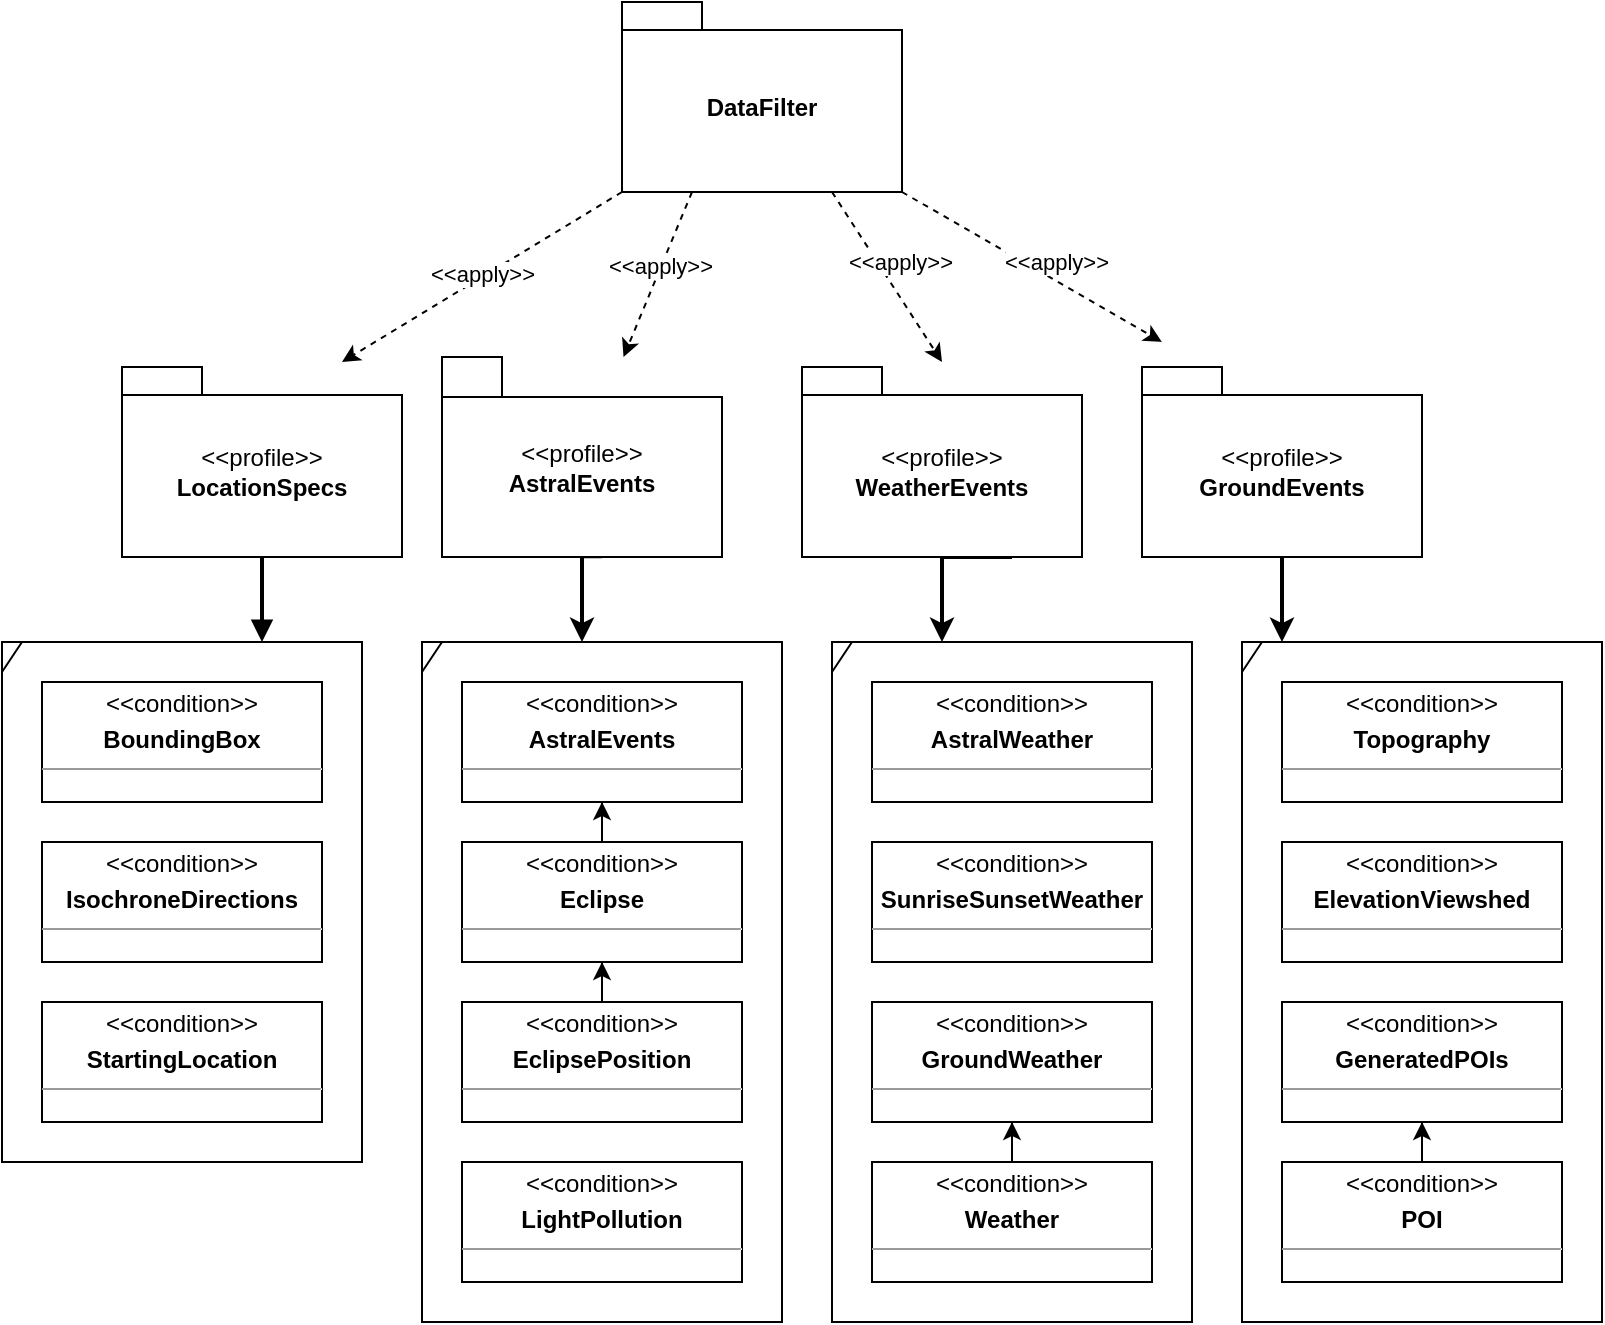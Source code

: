 <mxfile version="22.1.2" type="device">
  <diagram name="Page-1" id="sG-iVkph72n37jZIMQ_9">
    <mxGraphModel dx="934" dy="655" grid="1" gridSize="10" guides="1" tooltips="1" connect="1" arrows="1" fold="1" page="1" pageScale="1" pageWidth="850" pageHeight="1100" math="0" shadow="0">
      <root>
        <mxCell id="0" />
        <mxCell id="1" parent="0" />
        <mxCell id="1Yhe4vhAS-XiODtyZWqo-4" style="edgeStyle=orthogonalEdgeStyle;rounded=0;orthogonalLoop=1;jettySize=auto;html=1;exitX=0.57;exitY=0.996;exitDx=0;exitDy=0;exitPerimeter=0;strokeWidth=2;" parent="1" source="dzxSeRRooD2-tKsepTvi-1" target="Ktbmu5-_LBryk0V5W4RT-8" edge="1">
          <mxGeometry relative="1" as="geometry">
            <Array as="points">
              <mxPoint x="300" y="347" />
            </Array>
          </mxGeometry>
        </mxCell>
        <mxCell id="dzxSeRRooD2-tKsepTvi-1" value="&lt;span style=&quot;font-weight: normal;&quot;&gt;&amp;lt;&amp;lt;profile&amp;gt;&amp;gt;&lt;/span&gt;&lt;br&gt;AstralEvents" style="shape=folder;fontStyle=1;spacingTop=10;tabWidth=30;tabHeight=20;tabPosition=left;html=1;whiteSpace=wrap;" parent="1" vertex="1">
          <mxGeometry x="230" y="247.5" width="140" height="100" as="geometry" />
        </mxCell>
        <mxCell id="tlefaPczOhtO-pGomzKn-4" style="edgeStyle=orthogonalEdgeStyle;rounded=0;orthogonalLoop=1;jettySize=auto;html=1;exitX=0.75;exitY=1;exitDx=0;exitDy=0;exitPerimeter=0;strokeWidth=2;" parent="1" source="TmB3VAe8YsK68gOLwhjx-1" target="1Yhe4vhAS-XiODtyZWqo-17" edge="1">
          <mxGeometry relative="1" as="geometry">
            <Array as="points">
              <mxPoint x="480" y="348" />
            </Array>
          </mxGeometry>
        </mxCell>
        <mxCell id="TmB3VAe8YsK68gOLwhjx-1" value="&lt;span style=&quot;font-weight: normal;&quot;&gt;&amp;lt;&amp;lt;profile&amp;gt;&amp;gt;&lt;/span&gt;&lt;br&gt;WeatherEvents" style="shape=folder;fontStyle=1;spacingTop=10;tabWidth=40;tabHeight=14;tabPosition=left;html=1;whiteSpace=wrap;" parent="1" vertex="1">
          <mxGeometry x="410" y="252.5" width="140" height="95" as="geometry" />
        </mxCell>
        <mxCell id="tlefaPczOhtO-pGomzKn-15" style="edgeStyle=orthogonalEdgeStyle;rounded=0;orthogonalLoop=1;jettySize=auto;html=1;exitX=0.5;exitY=1;exitDx=0;exitDy=0;exitPerimeter=0;strokeWidth=2;" parent="1" source="i413W64cs5G-LIZCn9pH-2" target="tlefaPczOhtO-pGomzKn-13" edge="1">
          <mxGeometry relative="1" as="geometry">
            <Array as="points">
              <mxPoint x="650" y="380" />
              <mxPoint x="650" y="380" />
            </Array>
          </mxGeometry>
        </mxCell>
        <mxCell id="i413W64cs5G-LIZCn9pH-2" value="&lt;span style=&quot;font-weight: normal;&quot;&gt;&amp;lt;&amp;lt;profile&amp;gt;&amp;gt;&lt;/span&gt;&lt;br&gt;GroundEvents" style="shape=folder;fontStyle=1;spacingTop=10;tabWidth=40;tabHeight=14;tabPosition=left;html=1;whiteSpace=wrap;" parent="1" vertex="1">
          <mxGeometry x="580" y="252.5" width="140" height="95" as="geometry" />
        </mxCell>
        <mxCell id="Ktbmu5-_LBryk0V5W4RT-3" style="edgeStyle=orthogonalEdgeStyle;rounded=0;orthogonalLoop=1;jettySize=auto;html=1;endArrow=block;endFill=1;strokeWidth=2;" parent="1" source="zeHorGPUe3edCLy3kkUe-2" target="Ktbmu5-_LBryk0V5W4RT-2" edge="1">
          <mxGeometry relative="1" as="geometry">
            <Array as="points">
              <mxPoint x="140" y="360" />
              <mxPoint x="140" y="360" />
            </Array>
          </mxGeometry>
        </mxCell>
        <mxCell id="zeHorGPUe3edCLy3kkUe-2" value="&lt;span style=&quot;font-weight: normal;&quot;&gt;&amp;lt;&amp;lt;profile&amp;gt;&amp;gt;&lt;/span&gt;&lt;br&gt;LocationSpecs" style="shape=folder;fontStyle=1;spacingTop=10;tabWidth=40;tabHeight=14;tabPosition=left;html=1;whiteSpace=wrap;" parent="1" vertex="1">
          <mxGeometry x="70" y="252.5" width="140" height="95" as="geometry" />
        </mxCell>
        <mxCell id="bS8VzDbj_OwdZ5jeDR2A-1" style="rounded=0;orthogonalLoop=1;jettySize=auto;html=1;exitX=0;exitY=0;exitDx=0;exitDy=95;exitPerimeter=0;dashed=1;" parent="1" source="GkcEqJNagrVKyfnmirbK-2" edge="1">
          <mxGeometry relative="1" as="geometry">
            <mxPoint x="180" y="250" as="targetPoint" />
          </mxGeometry>
        </mxCell>
        <mxCell id="bS8VzDbj_OwdZ5jeDR2A-5" value="&amp;lt;&amp;lt;apply&amp;gt;&amp;gt;" style="edgeLabel;html=1;align=center;verticalAlign=middle;resizable=0;points=[];" parent="bS8VzDbj_OwdZ5jeDR2A-1" vertex="1" connectable="0">
          <mxGeometry x="-0.003" y="-2" relative="1" as="geometry">
            <mxPoint as="offset" />
          </mxGeometry>
        </mxCell>
        <mxCell id="GkcEqJNagrVKyfnmirbK-2" value="DataFilter" style="shape=folder;fontStyle=1;spacingTop=10;tabWidth=40;tabHeight=14;tabPosition=left;html=1;whiteSpace=wrap;" parent="1" vertex="1">
          <mxGeometry x="320" y="70" width="140" height="95" as="geometry" />
        </mxCell>
        <mxCell id="bS8VzDbj_OwdZ5jeDR2A-2" style="rounded=0;orthogonalLoop=1;jettySize=auto;html=1;exitX=0.25;exitY=1;exitDx=0;exitDy=0;exitPerimeter=0;dashed=1;" parent="1" source="GkcEqJNagrVKyfnmirbK-2" target="dzxSeRRooD2-tKsepTvi-1" edge="1">
          <mxGeometry relative="1" as="geometry">
            <mxPoint x="140" y="290" as="targetPoint" />
            <mxPoint x="330" y="175" as="sourcePoint" />
          </mxGeometry>
        </mxCell>
        <mxCell id="bS8VzDbj_OwdZ5jeDR2A-6" value="&amp;lt;&amp;lt;apply&amp;gt;&amp;gt;" style="edgeLabel;html=1;align=center;verticalAlign=middle;resizable=0;points=[];" parent="bS8VzDbj_OwdZ5jeDR2A-2" vertex="1" connectable="0">
          <mxGeometry x="-0.1" y="-1" relative="1" as="geometry">
            <mxPoint as="offset" />
          </mxGeometry>
        </mxCell>
        <mxCell id="bS8VzDbj_OwdZ5jeDR2A-3" style="rounded=0;orthogonalLoop=1;jettySize=auto;html=1;exitX=0.75;exitY=1;exitDx=0;exitDy=0;exitPerimeter=0;dashed=1;" parent="1" source="GkcEqJNagrVKyfnmirbK-2" edge="1">
          <mxGeometry relative="1" as="geometry">
            <mxPoint x="480" y="250" as="targetPoint" />
            <mxPoint x="365" y="175" as="sourcePoint" />
          </mxGeometry>
        </mxCell>
        <mxCell id="bS8VzDbj_OwdZ5jeDR2A-7" value="&amp;lt;&amp;lt;apply&amp;gt;&amp;gt;" style="edgeLabel;html=1;align=center;verticalAlign=middle;resizable=0;points=[];" parent="bS8VzDbj_OwdZ5jeDR2A-3" vertex="1" connectable="0">
          <mxGeometry x="-0.079" y="10" relative="1" as="geometry">
            <mxPoint y="1" as="offset" />
          </mxGeometry>
        </mxCell>
        <mxCell id="bS8VzDbj_OwdZ5jeDR2A-4" style="rounded=0;orthogonalLoop=1;jettySize=auto;html=1;exitX=0;exitY=0;exitDx=140;exitDy=95;exitPerimeter=0;dashed=1;entryX=0.071;entryY=-0.132;entryDx=0;entryDy=0;entryPerimeter=0;" parent="1" source="GkcEqJNagrVKyfnmirbK-2" target="i413W64cs5G-LIZCn9pH-2" edge="1">
          <mxGeometry relative="1" as="geometry">
            <mxPoint x="650" y="270" as="targetPoint" />
            <mxPoint x="435" y="175" as="sourcePoint" />
          </mxGeometry>
        </mxCell>
        <mxCell id="bS8VzDbj_OwdZ5jeDR2A-8" value="&amp;lt;&amp;lt;apply&amp;gt;&amp;gt;" style="edgeLabel;html=1;align=center;verticalAlign=middle;resizable=0;points=[];" parent="bS8VzDbj_OwdZ5jeDR2A-4" vertex="1" connectable="0">
          <mxGeometry x="0.117" y="8" relative="1" as="geometry">
            <mxPoint as="offset" />
          </mxGeometry>
        </mxCell>
        <mxCell id="qxukOdVVNtPfjGykaRuC-1" value="&lt;p style=&quot;margin:0px;margin-top:4px;text-align:center;&quot;&gt;&amp;lt;&amp;lt;condition&amp;gt;&amp;gt;&lt;/p&gt;&lt;p style=&quot;margin:0px;margin-top:4px;text-align:center;&quot;&gt;&lt;b&gt;BoundingBox&lt;/b&gt;&lt;/p&gt;&lt;hr size=&quot;1&quot;&gt;&lt;div style=&quot;height:2px;&quot;&gt;&lt;/div&gt;" style="verticalAlign=top;align=left;overflow=fill;fontSize=12;fontFamily=Helvetica;html=1;whiteSpace=wrap;" parent="1" vertex="1">
          <mxGeometry x="30" y="410" width="140" height="60" as="geometry" />
        </mxCell>
        <mxCell id="3QwXi6kOoLD4WJ8ZZIQo-1" value="&lt;p style=&quot;margin:0px;margin-top:4px;text-align:center;&quot;&gt;&amp;lt;&amp;lt;condition&amp;gt;&amp;gt;&lt;/p&gt;&lt;p style=&quot;margin:0px;margin-top:4px;text-align:center;&quot;&gt;&lt;b&gt;IsochroneDirections&lt;/b&gt;&lt;/p&gt;&lt;hr size=&quot;1&quot;&gt;&lt;div style=&quot;height:2px;&quot;&gt;&lt;/div&gt;" style="verticalAlign=top;align=left;overflow=fill;fontSize=12;fontFamily=Helvetica;html=1;whiteSpace=wrap;" parent="1" vertex="1">
          <mxGeometry x="30" y="490" width="140" height="60" as="geometry" />
        </mxCell>
        <mxCell id="FOjgjv5wG9v0LGsVeoOS-1" value="&lt;p style=&quot;margin:0px;margin-top:4px;text-align:center;&quot;&gt;&amp;lt;&amp;lt;condition&amp;gt;&amp;gt;&lt;/p&gt;&lt;p style=&quot;margin:0px;margin-top:4px;text-align:center;&quot;&gt;&lt;b&gt;StartingLocation&lt;/b&gt;&lt;/p&gt;&lt;hr size=&quot;1&quot;&gt;&lt;div style=&quot;height:2px;&quot;&gt;&lt;/div&gt;" style="verticalAlign=top;align=left;overflow=fill;fontSize=12;fontFamily=Helvetica;html=1;whiteSpace=wrap;" parent="1" vertex="1">
          <mxGeometry x="30" y="570" width="140" height="60" as="geometry" />
        </mxCell>
        <mxCell id="Ktbmu5-_LBryk0V5W4RT-2" value="" style="shape=umlFrame;whiteSpace=wrap;html=1;pointerEvents=0;width=10;height=15;" parent="1" vertex="1">
          <mxGeometry x="10" y="390" width="180" height="260" as="geometry" />
        </mxCell>
        <mxCell id="Ktbmu5-_LBryk0V5W4RT-5" value="&lt;p style=&quot;margin:0px;margin-top:4px;text-align:center;&quot;&gt;&amp;lt;&amp;lt;condition&amp;gt;&amp;gt;&lt;/p&gt;&lt;p style=&quot;margin:0px;margin-top:4px;text-align:center;&quot;&gt;&lt;b&gt;AstralEvents&lt;/b&gt;&lt;/p&gt;&lt;hr size=&quot;1&quot;&gt;&lt;div style=&quot;height:2px;&quot;&gt;&lt;/div&gt;" style="verticalAlign=top;align=left;overflow=fill;fontSize=12;fontFamily=Helvetica;html=1;whiteSpace=wrap;" parent="1" vertex="1">
          <mxGeometry x="240" y="410" width="140" height="60" as="geometry" />
        </mxCell>
        <mxCell id="yB-SJSo505aj5pYJnoJH-1" value="" style="edgeStyle=orthogonalEdgeStyle;rounded=0;orthogonalLoop=1;jettySize=auto;html=1;" edge="1" parent="1" source="Ktbmu5-_LBryk0V5W4RT-6" target="Ktbmu5-_LBryk0V5W4RT-5">
          <mxGeometry relative="1" as="geometry" />
        </mxCell>
        <mxCell id="Ktbmu5-_LBryk0V5W4RT-6" value="&lt;p style=&quot;margin:0px;margin-top:4px;text-align:center;&quot;&gt;&amp;lt;&amp;lt;condition&amp;gt;&amp;gt;&lt;/p&gt;&lt;p style=&quot;margin:0px;margin-top:4px;text-align:center;&quot;&gt;&lt;b&gt;Eclipse&lt;/b&gt;&lt;/p&gt;&lt;hr size=&quot;1&quot;&gt;&lt;div style=&quot;height:2px;&quot;&gt;&lt;/div&gt;" style="verticalAlign=top;align=left;overflow=fill;fontSize=12;fontFamily=Helvetica;html=1;whiteSpace=wrap;" parent="1" vertex="1">
          <mxGeometry x="240" y="490" width="140" height="60" as="geometry" />
        </mxCell>
        <mxCell id="227DrpbxeIykyVZzwFv0-2" value="" style="edgeStyle=orthogonalEdgeStyle;rounded=0;orthogonalLoop=1;jettySize=auto;html=1;" parent="1" source="Ktbmu5-_LBryk0V5W4RT-7" target="Ktbmu5-_LBryk0V5W4RT-6" edge="1">
          <mxGeometry relative="1" as="geometry" />
        </mxCell>
        <mxCell id="Ktbmu5-_LBryk0V5W4RT-7" value="&lt;p style=&quot;margin:0px;margin-top:4px;text-align:center;&quot;&gt;&amp;lt;&amp;lt;condition&amp;gt;&amp;gt;&lt;/p&gt;&lt;p style=&quot;margin:0px;margin-top:4px;text-align:center;&quot;&gt;&lt;b&gt;EclipsePosition&lt;/b&gt;&lt;/p&gt;&lt;hr size=&quot;1&quot;&gt;&lt;div style=&quot;height:2px;&quot;&gt;&lt;/div&gt;" style="verticalAlign=top;align=left;overflow=fill;fontSize=12;fontFamily=Helvetica;html=1;whiteSpace=wrap;" parent="1" vertex="1">
          <mxGeometry x="240" y="570" width="140" height="60" as="geometry" />
        </mxCell>
        <mxCell id="Ktbmu5-_LBryk0V5W4RT-8" value="" style="shape=umlFrame;whiteSpace=wrap;html=1;pointerEvents=0;width=10;height=15;" parent="1" vertex="1">
          <mxGeometry x="220" y="390" width="180" height="340" as="geometry" />
        </mxCell>
        <mxCell id="1Yhe4vhAS-XiODtyZWqo-14" value="&lt;p style=&quot;margin:0px;margin-top:4px;text-align:center;&quot;&gt;&amp;lt;&amp;lt;condition&amp;gt;&amp;gt;&lt;/p&gt;&lt;p style=&quot;margin:0px;margin-top:4px;text-align:center;&quot;&gt;&lt;b&gt;AstralWeather&lt;/b&gt;&lt;/p&gt;&lt;hr size=&quot;1&quot;&gt;&lt;div style=&quot;height:2px;&quot;&gt;&lt;/div&gt;" style="verticalAlign=top;align=left;overflow=fill;fontSize=12;fontFamily=Helvetica;html=1;whiteSpace=wrap;" parent="1" vertex="1">
          <mxGeometry x="445" y="410" width="140" height="60" as="geometry" />
        </mxCell>
        <mxCell id="1Yhe4vhAS-XiODtyZWqo-15" value="&lt;p style=&quot;margin:0px;margin-top:4px;text-align:center;&quot;&gt;&amp;lt;&amp;lt;condition&amp;gt;&amp;gt;&lt;/p&gt;&lt;p style=&quot;margin:0px;margin-top:4px;text-align:center;&quot;&gt;&lt;b&gt;SunriseSunsetWeather&lt;/b&gt;&lt;/p&gt;&lt;hr size=&quot;1&quot;&gt;&lt;div style=&quot;height:2px;&quot;&gt;&lt;/div&gt;" style="verticalAlign=top;align=left;overflow=fill;fontSize=12;fontFamily=Helvetica;html=1;whiteSpace=wrap;" parent="1" vertex="1">
          <mxGeometry x="445" y="490" width="140" height="60" as="geometry" />
        </mxCell>
        <mxCell id="1Yhe4vhAS-XiODtyZWqo-16" value="&lt;p style=&quot;margin:0px;margin-top:4px;text-align:center;&quot;&gt;&amp;lt;&amp;lt;condition&amp;gt;&amp;gt;&lt;/p&gt;&lt;p style=&quot;margin:0px;margin-top:4px;text-align:center;&quot;&gt;&lt;b&gt;GroundWeather&lt;/b&gt;&lt;/p&gt;&lt;hr size=&quot;1&quot;&gt;&lt;div style=&quot;height:2px;&quot;&gt;&lt;/div&gt;" style="verticalAlign=top;align=left;overflow=fill;fontSize=12;fontFamily=Helvetica;html=1;whiteSpace=wrap;" parent="1" vertex="1">
          <mxGeometry x="445" y="570" width="140" height="60" as="geometry" />
        </mxCell>
        <mxCell id="1Yhe4vhAS-XiODtyZWqo-17" value="" style="shape=umlFrame;whiteSpace=wrap;html=1;pointerEvents=0;width=10;height=15;" parent="1" vertex="1">
          <mxGeometry x="425" y="390" width="180" height="340" as="geometry" />
        </mxCell>
        <mxCell id="bQeTeKQ2QCXX46uz3CVd-1" value="" style="edgeStyle=orthogonalEdgeStyle;rounded=0;orthogonalLoop=1;jettySize=auto;html=1;" parent="1" source="tlefaPczOhtO-pGomzKn-1" target="1Yhe4vhAS-XiODtyZWqo-16" edge="1">
          <mxGeometry relative="1" as="geometry" />
        </mxCell>
        <mxCell id="tlefaPczOhtO-pGomzKn-1" value="&lt;p style=&quot;margin:0px;margin-top:4px;text-align:center;&quot;&gt;&amp;lt;&amp;lt;condition&amp;gt;&amp;gt;&lt;/p&gt;&lt;p style=&quot;margin:0px;margin-top:4px;text-align:center;&quot;&gt;&lt;b&gt;Weather&lt;/b&gt;&lt;/p&gt;&lt;hr size=&quot;1&quot;&gt;&lt;div style=&quot;height:2px;&quot;&gt;&lt;/div&gt;" style="verticalAlign=top;align=left;overflow=fill;fontSize=12;fontFamily=Helvetica;html=1;whiteSpace=wrap;" parent="1" vertex="1">
          <mxGeometry x="445" y="650" width="140" height="60" as="geometry" />
        </mxCell>
        <mxCell id="tlefaPczOhtO-pGomzKn-8" value="&lt;p style=&quot;margin:0px;margin-top:4px;text-align:center;&quot;&gt;&amp;lt;&amp;lt;condition&amp;gt;&amp;gt;&lt;/p&gt;&lt;p style=&quot;margin:0px;margin-top:4px;text-align:center;&quot;&gt;&lt;b&gt;LightPollution&lt;/b&gt;&lt;/p&gt;&lt;hr size=&quot;1&quot;&gt;&lt;div style=&quot;height:2px;&quot;&gt;&lt;/div&gt;" style="verticalAlign=top;align=left;overflow=fill;fontSize=12;fontFamily=Helvetica;html=1;whiteSpace=wrap;" parent="1" vertex="1">
          <mxGeometry x="240" y="650" width="140" height="60" as="geometry" />
        </mxCell>
        <mxCell id="tlefaPczOhtO-pGomzKn-10" value="&lt;p style=&quot;margin:0px;margin-top:4px;text-align:center;&quot;&gt;&amp;lt;&amp;lt;condition&amp;gt;&amp;gt;&lt;/p&gt;&lt;p style=&quot;margin:0px;margin-top:4px;text-align:center;&quot;&gt;&lt;b&gt;Topography&lt;/b&gt;&lt;/p&gt;&lt;hr size=&quot;1&quot;&gt;&lt;div style=&quot;height:2px;&quot;&gt;&lt;/div&gt;" style="verticalAlign=top;align=left;overflow=fill;fontSize=12;fontFamily=Helvetica;html=1;whiteSpace=wrap;" parent="1" vertex="1">
          <mxGeometry x="650" y="410" width="140" height="60" as="geometry" />
        </mxCell>
        <mxCell id="tlefaPczOhtO-pGomzKn-11" value="&lt;p style=&quot;margin:0px;margin-top:4px;text-align:center;&quot;&gt;&amp;lt;&amp;lt;condition&amp;gt;&amp;gt;&lt;/p&gt;&lt;p style=&quot;margin:0px;margin-top:4px;text-align:center;&quot;&gt;&lt;b&gt;ElevationViewshed&lt;/b&gt;&lt;/p&gt;&lt;hr size=&quot;1&quot;&gt;&lt;div style=&quot;height:2px;&quot;&gt;&lt;/div&gt;" style="verticalAlign=top;align=left;overflow=fill;fontSize=12;fontFamily=Helvetica;html=1;whiteSpace=wrap;" parent="1" vertex="1">
          <mxGeometry x="650" y="490" width="140" height="60" as="geometry" />
        </mxCell>
        <mxCell id="tlefaPczOhtO-pGomzKn-12" value="&lt;p style=&quot;margin:0px;margin-top:4px;text-align:center;&quot;&gt;&amp;lt;&amp;lt;condition&amp;gt;&amp;gt;&lt;/p&gt;&lt;p style=&quot;margin:0px;margin-top:4px;text-align:center;&quot;&gt;&lt;b&gt;GeneratedPOIs&lt;/b&gt;&lt;/p&gt;&lt;hr size=&quot;1&quot;&gt;&lt;div style=&quot;height:2px;&quot;&gt;&lt;/div&gt;" style="verticalAlign=top;align=left;overflow=fill;fontSize=12;fontFamily=Helvetica;html=1;whiteSpace=wrap;" parent="1" vertex="1">
          <mxGeometry x="650" y="570" width="140" height="60" as="geometry" />
        </mxCell>
        <mxCell id="tlefaPczOhtO-pGomzKn-13" value="" style="shape=umlFrame;whiteSpace=wrap;html=1;pointerEvents=0;width=10;height=15;" parent="1" vertex="1">
          <mxGeometry x="630" y="390" width="180" height="340" as="geometry" />
        </mxCell>
        <mxCell id="yB-SJSo505aj5pYJnoJH-3" value="" style="edgeStyle=orthogonalEdgeStyle;rounded=0;orthogonalLoop=1;jettySize=auto;html=1;" edge="1" parent="1" source="yB-SJSo505aj5pYJnoJH-2" target="tlefaPczOhtO-pGomzKn-12">
          <mxGeometry relative="1" as="geometry" />
        </mxCell>
        <mxCell id="yB-SJSo505aj5pYJnoJH-2" value="&lt;p style=&quot;margin:0px;margin-top:4px;text-align:center;&quot;&gt;&amp;lt;&amp;lt;condition&amp;gt;&amp;gt;&lt;/p&gt;&lt;p style=&quot;margin:0px;margin-top:4px;text-align:center;&quot;&gt;&lt;b&gt;POI&lt;/b&gt;&lt;/p&gt;&lt;hr size=&quot;1&quot;&gt;&lt;div style=&quot;height:2px;&quot;&gt;&lt;/div&gt;" style="verticalAlign=top;align=left;overflow=fill;fontSize=12;fontFamily=Helvetica;html=1;whiteSpace=wrap;" vertex="1" parent="1">
          <mxGeometry x="650" y="650" width="140" height="60" as="geometry" />
        </mxCell>
      </root>
    </mxGraphModel>
  </diagram>
</mxfile>
